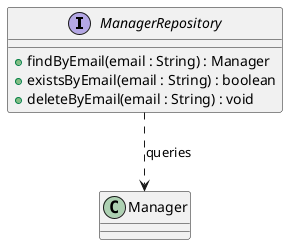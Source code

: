 
@startuml
interface ManagerRepository {
    + findByEmail(email : String) : Manager
    + existsByEmail(email : String) : boolean
    + deleteByEmail(email : String) : void
}

class Manager {
}

ManagerRepository ..> Manager : queries

@enduml
